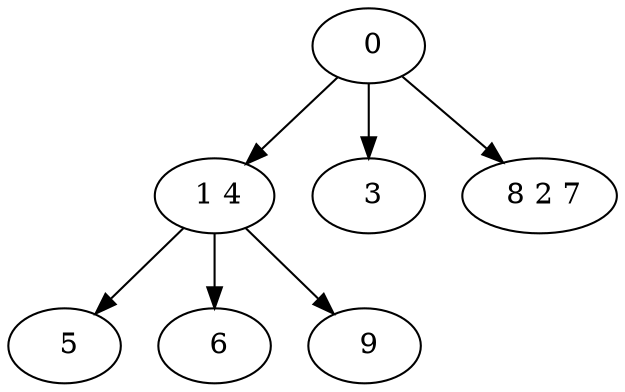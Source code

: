 digraph mytree {
" 0" -> " 1 4";
" 0" -> " 3";
" 0" -> " 8 2 7";
" 1 4" -> " 5";
" 1 4" -> " 6";
" 1 4" -> " 9";
" 3";
" 8 2 7";
" 5";
" 6";
" 9";
}
